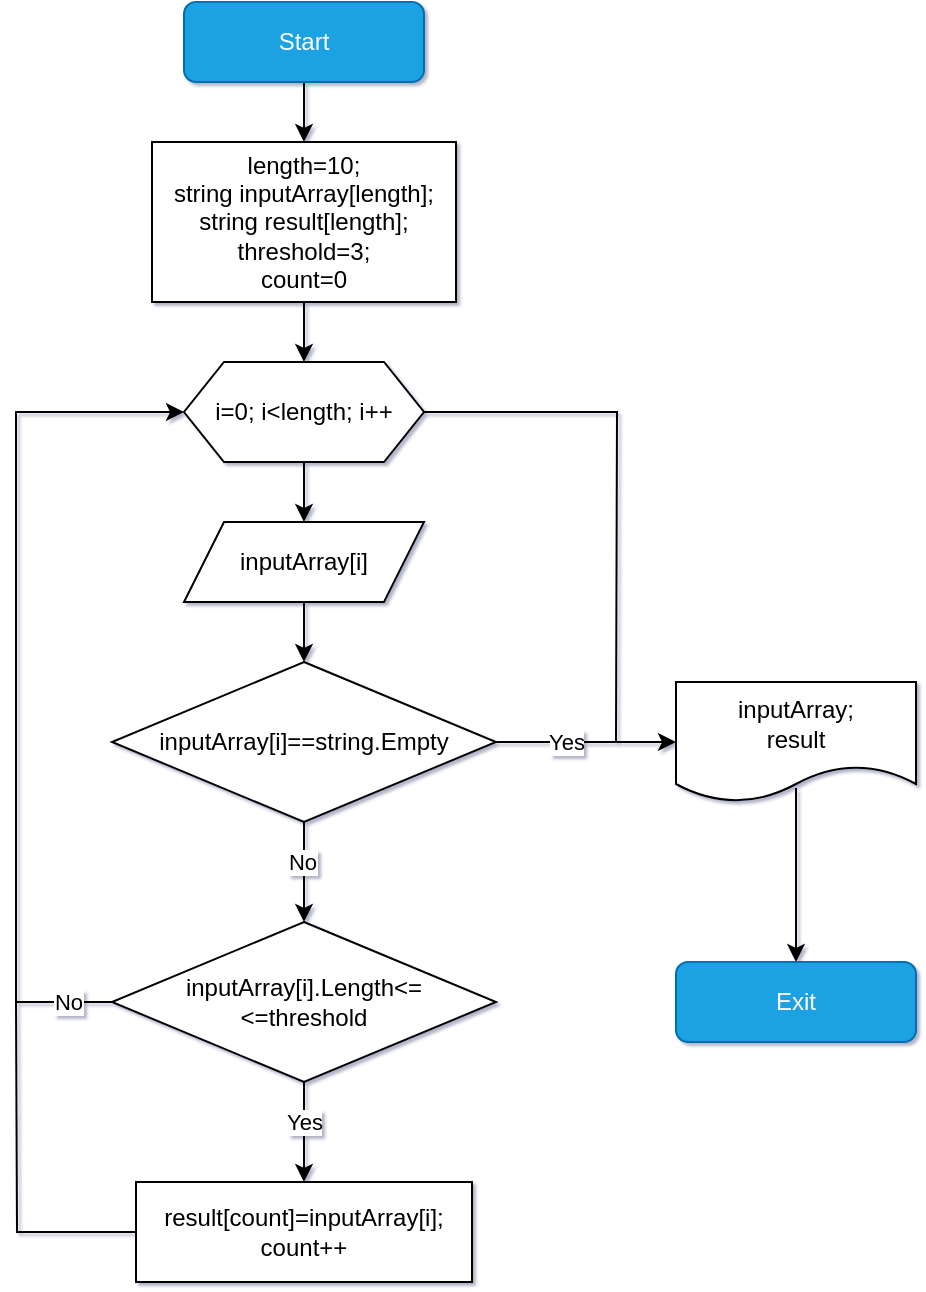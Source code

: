 <mxfile>
    <diagram id="gNhToKoDnuqMyJ4GvL__" name="Страница 1">
        <mxGraphModel dx="645" dy="648" grid="1" gridSize="10" guides="1" tooltips="1" connect="1" arrows="1" fold="1" page="1" pageScale="1" pageWidth="827" pageHeight="1169" math="0" shadow="1">
            <root>
                <mxCell id="0"/>
                <mxCell id="1" parent="0"/>
                <mxCell id="4" value="" style="edgeStyle=none;html=1;" parent="1" source="2" target="3" edge="1">
                    <mxGeometry relative="1" as="geometry"/>
                </mxCell>
                <mxCell id="2" value="Start" style="rounded=1;whiteSpace=wrap;html=1;fillColor=#1ba1e2;fontColor=#ffffff;strokeColor=#006EAF;" parent="1" vertex="1">
                    <mxGeometry x="354" y="30" width="120" height="40" as="geometry"/>
                </mxCell>
                <mxCell id="6" value="" style="edgeStyle=none;html=1;" parent="1" source="3" target="5" edge="1">
                    <mxGeometry relative="1" as="geometry"/>
                </mxCell>
                <mxCell id="3" value="length=10;&lt;br&gt;string inputArray[length];&lt;br&gt;string result[length];&lt;br&gt;threshold=3;&lt;br&gt;count=0" style="rounded=0;whiteSpace=wrap;html=1;" parent="1" vertex="1">
                    <mxGeometry x="338" y="100" width="152" height="80" as="geometry"/>
                </mxCell>
                <mxCell id="8" value="" style="edgeStyle=none;html=1;" parent="1" source="5" target="7" edge="1">
                    <mxGeometry relative="1" as="geometry"/>
                </mxCell>
                <mxCell id="46" style="edgeStyle=orthogonalEdgeStyle;rounded=0;html=1;endArrow=none;endFill=0;" parent="1" source="5" edge="1">
                    <mxGeometry relative="1" as="geometry">
                        <mxPoint x="570" y="400" as="targetPoint"/>
                    </mxGeometry>
                </mxCell>
                <mxCell id="5" value="i=0; i&amp;lt;length; i++" style="shape=hexagon;perimeter=hexagonPerimeter2;whiteSpace=wrap;html=1;fixedSize=1;rounded=0;" parent="1" vertex="1">
                    <mxGeometry x="354" y="210" width="120" height="50" as="geometry"/>
                </mxCell>
                <mxCell id="12" value="" style="edgeStyle=orthogonalEdgeStyle;rounded=0;html=1;" parent="1" source="7" target="11" edge="1">
                    <mxGeometry relative="1" as="geometry"/>
                </mxCell>
                <mxCell id="7" value="inputArray[i]" style="shape=parallelogram;perimeter=parallelogramPerimeter;whiteSpace=wrap;html=1;fixedSize=1;rounded=0;" parent="1" vertex="1">
                    <mxGeometry x="354" y="290" width="120" height="40" as="geometry"/>
                </mxCell>
                <mxCell id="15" value="" style="edgeStyle=orthogonalEdgeStyle;rounded=0;html=1;entryX=0;entryY=0.5;entryDx=0;entryDy=0;" parent="1" source="11" target="45" edge="1">
                    <mxGeometry relative="1" as="geometry">
                        <mxPoint x="570" y="400" as="targetPoint"/>
                    </mxGeometry>
                </mxCell>
                <mxCell id="18" value="Yes" style="edgeLabel;html=1;align=center;verticalAlign=middle;resizable=0;points=[];" parent="15" vertex="1" connectable="0">
                    <mxGeometry x="-0.227" relative="1" as="geometry">
                        <mxPoint as="offset"/>
                    </mxGeometry>
                </mxCell>
                <mxCell id="22" value="" style="edgeStyle=orthogonalEdgeStyle;rounded=0;html=1;" parent="1" source="11" target="21" edge="1">
                    <mxGeometry relative="1" as="geometry"/>
                </mxCell>
                <mxCell id="23" value="No" style="edgeLabel;html=1;align=center;verticalAlign=middle;resizable=0;points=[];" parent="22" vertex="1" connectable="0">
                    <mxGeometry x="-0.2" y="-1" relative="1" as="geometry">
                        <mxPoint as="offset"/>
                    </mxGeometry>
                </mxCell>
                <mxCell id="11" value="&lt;span&gt;inputArray[i]==string.Empty&lt;/span&gt;" style="rhombus;whiteSpace=wrap;html=1;rounded=0;" parent="1" vertex="1">
                    <mxGeometry x="318" y="360" width="192" height="80" as="geometry"/>
                </mxCell>
                <mxCell id="24" style="edgeStyle=orthogonalEdgeStyle;rounded=0;html=1;entryX=0;entryY=0.5;entryDx=0;entryDy=0;" parent="1" source="21" target="5" edge="1">
                    <mxGeometry relative="1" as="geometry">
                        <mxPoint x="340" y="230" as="targetPoint"/>
                        <Array as="points">
                            <mxPoint x="270" y="530"/>
                            <mxPoint x="270" y="235"/>
                        </Array>
                    </mxGeometry>
                </mxCell>
                <mxCell id="25" value="No" style="edgeLabel;html=1;align=center;verticalAlign=middle;resizable=0;points=[];" parent="24" vertex="1" connectable="0">
                    <mxGeometry x="-0.905" y="1" relative="1" as="geometry">
                        <mxPoint x="-2" y="-1" as="offset"/>
                    </mxGeometry>
                </mxCell>
                <mxCell id="27" value="" style="edgeStyle=orthogonalEdgeStyle;rounded=0;html=1;" parent="1" source="21" target="26" edge="1">
                    <mxGeometry relative="1" as="geometry"/>
                </mxCell>
                <mxCell id="28" value="Yes" style="edgeLabel;html=1;align=center;verticalAlign=middle;resizable=0;points=[];" parent="27" vertex="1" connectable="0">
                    <mxGeometry x="0.222" y="-1" relative="1" as="geometry">
                        <mxPoint x="1" y="-11" as="offset"/>
                    </mxGeometry>
                </mxCell>
                <mxCell id="21" value="&lt;span&gt;inputArray[i].Length&amp;lt;=&lt;br&gt;&amp;lt;=threshold&lt;br&gt;&lt;/span&gt;" style="rhombus;whiteSpace=wrap;html=1;rounded=0;" parent="1" vertex="1">
                    <mxGeometry x="318" y="490" width="192" height="80" as="geometry"/>
                </mxCell>
                <mxCell id="44" style="edgeStyle=orthogonalEdgeStyle;rounded=0;html=1;endArrow=none;endFill=0;" parent="1" source="26" edge="1">
                    <mxGeometry relative="1" as="geometry">
                        <mxPoint x="270" y="530" as="targetPoint"/>
                    </mxGeometry>
                </mxCell>
                <mxCell id="26" value="result[count]=inputArray[i];&lt;br&gt;count++" style="whiteSpace=wrap;html=1;rounded=0;" parent="1" vertex="1">
                    <mxGeometry x="330" y="620" width="168" height="50" as="geometry"/>
                </mxCell>
                <mxCell id="48" value="" style="edgeStyle=orthogonalEdgeStyle;rounded=0;html=1;endArrow=classic;endFill=1;exitX=0.5;exitY=0.883;exitDx=0;exitDy=0;exitPerimeter=0;" parent="1" source="45" target="47" edge="1">
                    <mxGeometry relative="1" as="geometry"/>
                </mxCell>
                <mxCell id="45" value="inputArray;&lt;br&gt;result" style="shape=document;whiteSpace=wrap;html=1;boundedLbl=1;" parent="1" vertex="1">
                    <mxGeometry x="600" y="370" width="120" height="60" as="geometry"/>
                </mxCell>
                <mxCell id="47" value="Exit" style="rounded=1;whiteSpace=wrap;html=1;fillColor=#1ba1e2;fontColor=#ffffff;strokeColor=#006EAF;" parent="1" vertex="1">
                    <mxGeometry x="600" y="510" width="120" height="40" as="geometry"/>
                </mxCell>
            </root>
        </mxGraphModel>
    </diagram>
</mxfile>